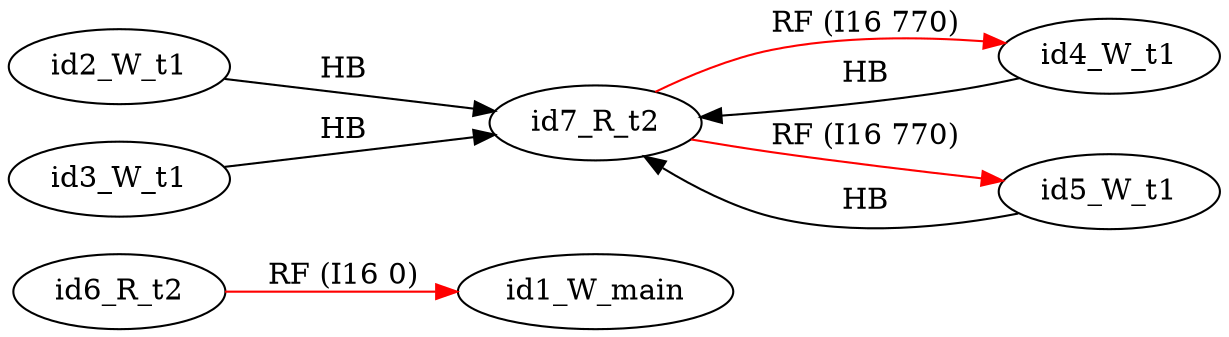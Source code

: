digraph memory_model {
rankdir=LR;
splines=true; esep=0.5;
id6_R_t2 -> id1_W_main [label = "RF (I16 0)", color="red"];
id7_R_t2 -> id4_W_t1 [label = "RF (I16 770)", color="red"];
id7_R_t2 -> id5_W_t1 [label = "RF (I16 770)", color="red"];
id2_W_t1 -> id7_R_t2 [label = "HB", color="black"];
id3_W_t1 -> id7_R_t2 [label = "HB", color="black"];
id4_W_t1 -> id7_R_t2 [label = "HB", color="black"];
id5_W_t1 -> id7_R_t2 [label = "HB", color="black"];
id1_W_main [pos="2.5,8!"]
id2_W_t1 [pos="0,6!"]
id3_W_t1 [pos="0,4!"]
id4_W_t1 [pos="0,2!"]
id5_W_t1 [pos="0,0!"]
id6_R_t2 [pos="5,6!"]
id7_R_t2 [pos="5,4!"]
}